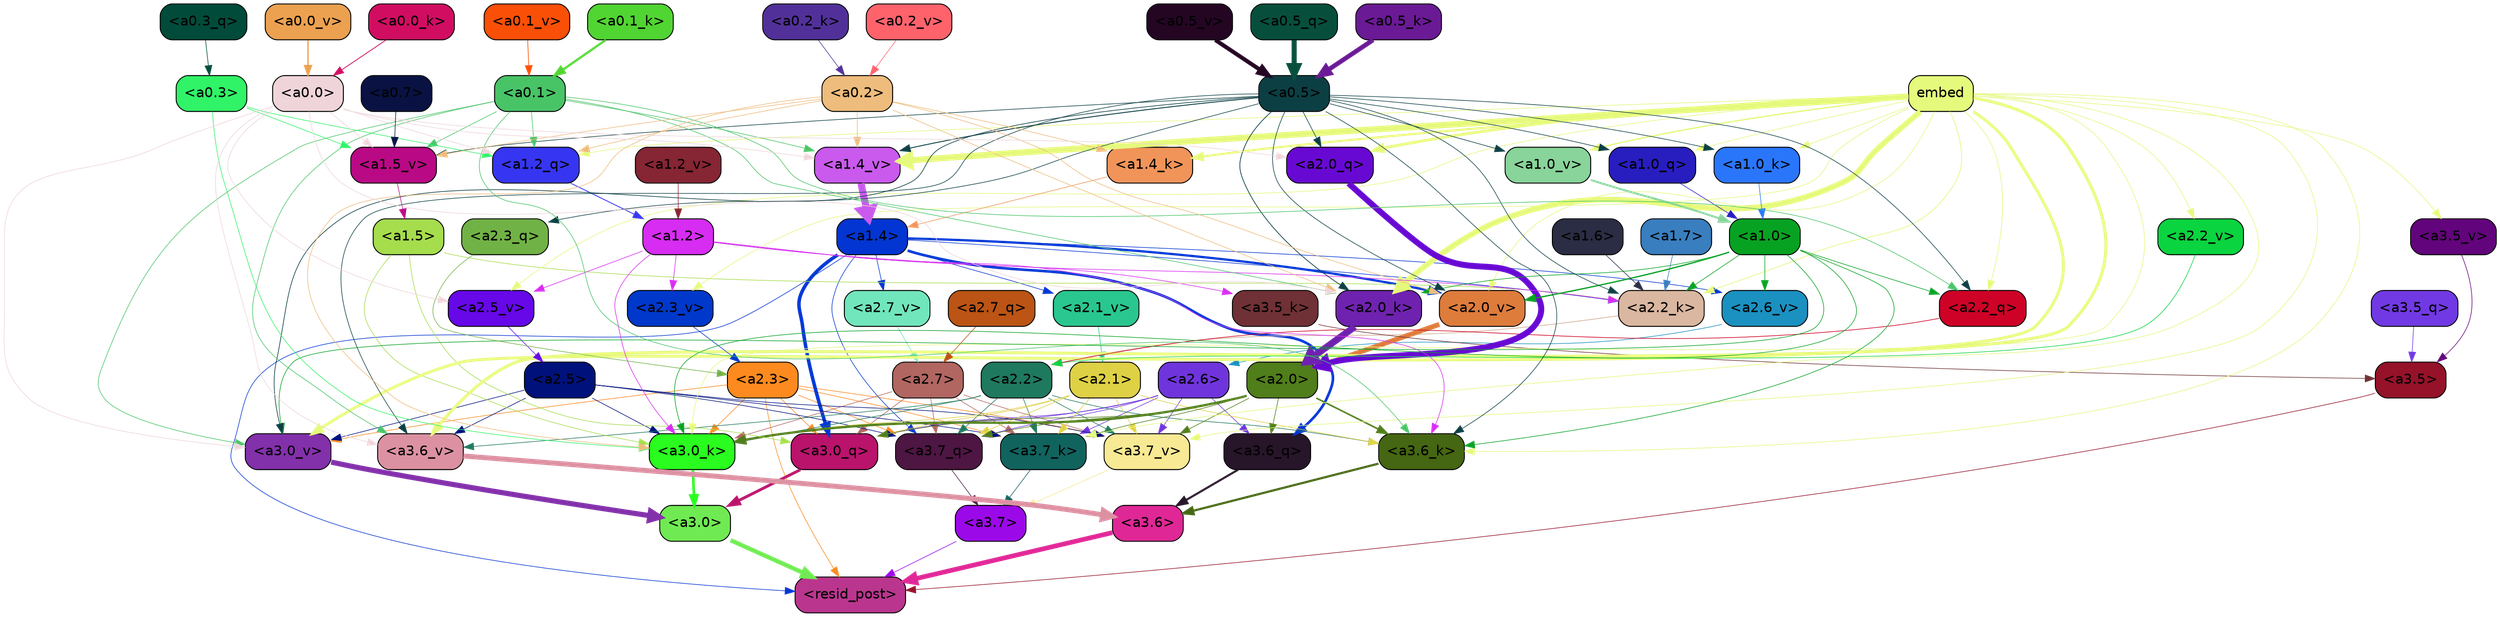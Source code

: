 strict digraph "" {
	graph [bgcolor=transparent,
		layout=dot,
		overlap=false,
		splines=true
	];
	"<a3.7>"	[color=black,
		fillcolor="#9c09e9",
		fontname=Helvetica,
		shape=box,
		style="filled, rounded"];
	"<resid_post>"	[color=black,
		fillcolor="#ba368e",
		fontname=Helvetica,
		shape=box,
		style="filled, rounded"];
	"<a3.7>" -> "<resid_post>"	[color="#9c09e9",
		penwidth=0.6];
	"<a3.6>"	[color=black,
		fillcolor="#e02796",
		fontname=Helvetica,
		shape=box,
		style="filled, rounded"];
	"<a3.6>" -> "<resid_post>"	[color="#e02796",
		penwidth=4.6696330308914185];
	"<a3.5>"	[color=black,
		fillcolor="#951229",
		fontname=Helvetica,
		shape=box,
		style="filled, rounded"];
	"<a3.5>" -> "<resid_post>"	[color="#951229",
		penwidth=0.6];
	"<a3.0>"	[color=black,
		fillcolor="#70ea52",
		fontname=Helvetica,
		shape=box,
		style="filled, rounded"];
	"<a3.0>" -> "<resid_post>"	[color="#70ea52",
		penwidth=4.282557368278503];
	"<a2.3>"	[color=black,
		fillcolor="#fc8a1f",
		fontname=Helvetica,
		shape=box,
		style="filled, rounded"];
	"<a2.3>" -> "<resid_post>"	[color="#fc8a1f",
		penwidth=0.6];
	"<a3.7_q>"	[color=black,
		fillcolor="#4e1643",
		fontname=Helvetica,
		shape=box,
		style="filled, rounded"];
	"<a2.3>" -> "<a3.7_q>"	[color="#fc8a1f",
		penwidth=0.6];
	"<a3.0_q>"	[color=black,
		fillcolor="#ba136c",
		fontname=Helvetica,
		shape=box,
		style="filled, rounded"];
	"<a2.3>" -> "<a3.0_q>"	[color="#fc8a1f",
		penwidth=0.6];
	"<a3.7_k>"	[color=black,
		fillcolor="#11635e",
		fontname=Helvetica,
		shape=box,
		style="filled, rounded"];
	"<a2.3>" -> "<a3.7_k>"	[color="#fc8a1f",
		penwidth=0.6];
	"<a3.0_k>"	[color=black,
		fillcolor="#29fc1e",
		fontname=Helvetica,
		shape=box,
		style="filled, rounded"];
	"<a2.3>" -> "<a3.0_k>"	[color="#fc8a1f",
		penwidth=0.6];
	"<a3.7_v>"	[color=black,
		fillcolor="#f8e994",
		fontname=Helvetica,
		shape=box,
		style="filled, rounded"];
	"<a2.3>" -> "<a3.7_v>"	[color="#fc8a1f",
		penwidth=0.6];
	"<a3.0_v>"	[color=black,
		fillcolor="#8330ab",
		fontname=Helvetica,
		shape=box,
		style="filled, rounded"];
	"<a2.3>" -> "<a3.0_v>"	[color="#fc8a1f",
		penwidth=0.6];
	"<a1.4>"	[color=black,
		fillcolor="#0335d2",
		fontname=Helvetica,
		shape=box,
		style="filled, rounded"];
	"<a1.4>" -> "<resid_post>"	[color="#0335d2",
		penwidth=0.6];
	"<a1.4>" -> "<a3.7_q>"	[color="#0335d2",
		penwidth=0.6];
	"<a3.6_q>"	[color=black,
		fillcolor="#271529",
		fontname=Helvetica,
		shape=box,
		style="filled, rounded"];
	"<a1.4>" -> "<a3.6_q>"	[color="#0335d2",
		penwidth=2.6073555648326874];
	"<a1.4>" -> "<a3.0_q>"	[color="#0335d2",
		penwidth=3.4971605762839317];
	"<a2.2_k>"	[color=black,
		fillcolor="#dab7a0",
		fontname=Helvetica,
		shape=box,
		style="filled, rounded"];
	"<a1.4>" -> "<a2.2_k>"	[color="#0335d2",
		penwidth=0.6];
	"<a2.7_v>"	[color=black,
		fillcolor="#71e6bc",
		fontname=Helvetica,
		shape=box,
		style="filled, rounded"];
	"<a1.4>" -> "<a2.7_v>"	[color="#0335d2",
		penwidth=0.6];
	"<a2.6_v>"	[color=black,
		fillcolor="#1b91c1",
		fontname=Helvetica,
		shape=box,
		style="filled, rounded"];
	"<a1.4>" -> "<a2.6_v>"	[color="#0335d2",
		penwidth=0.6];
	"<a2.1_v>"	[color=black,
		fillcolor="#29c78f",
		fontname=Helvetica,
		shape=box,
		style="filled, rounded"];
	"<a1.4>" -> "<a2.1_v>"	[color="#0335d2",
		penwidth=0.6];
	"<a2.0_v>"	[color=black,
		fillcolor="#de7c3c",
		fontname=Helvetica,
		shape=box,
		style="filled, rounded"];
	"<a1.4>" -> "<a2.0_v>"	[color="#0335d2",
		penwidth=2.268670678138733];
	"<a3.7_q>" -> "<a3.7>"	[color="#4e1643",
		penwidth=0.6];
	"<a3.6_q>" -> "<a3.6>"	[color="#271529",
		penwidth=2.03758105635643];
	"<a3.5_q>"	[color=black,
		fillcolor="#7139e3",
		fontname=Helvetica,
		shape=box,
		style="filled, rounded"];
	"<a3.5_q>" -> "<a3.5>"	[color="#7139e3",
		penwidth=0.6];
	"<a3.0_q>" -> "<a3.0>"	[color="#ba136c",
		penwidth=2.8638100624084473];
	"<a3.7_k>" -> "<a3.7>"	[color="#11635e",
		penwidth=0.6];
	"<a3.6_k>"	[color=black,
		fillcolor="#456612",
		fontname=Helvetica,
		shape=box,
		style="filled, rounded"];
	"<a3.6_k>" -> "<a3.6>"	[color="#456612",
		penwidth=2.174198240041733];
	"<a3.5_k>"	[color=black,
		fillcolor="#6f3135",
		fontname=Helvetica,
		shape=box,
		style="filled, rounded"];
	"<a3.5_k>" -> "<a3.5>"	[color="#6f3135",
		penwidth=0.6];
	"<a3.0_k>" -> "<a3.0>"	[color="#29fc1e",
		penwidth=2.6274144649505615];
	"<a3.7_v>" -> "<a3.7>"	[color="#f8e994",
		penwidth=0.6];
	"<a3.6_v>"	[color=black,
		fillcolor="#dc91a2",
		fontname=Helvetica,
		shape=box,
		style="filled, rounded"];
	"<a3.6_v>" -> "<a3.6>"	[color="#dc91a2",
		penwidth=5.002329230308533];
	"<a3.5_v>"	[color=black,
		fillcolor="#62047b",
		fontname=Helvetica,
		shape=box,
		style="filled, rounded"];
	"<a3.5_v>" -> "<a3.5>"	[color="#62047b",
		penwidth=0.6];
	"<a3.0_v>" -> "<a3.0>"	[color="#8330ab",
		penwidth=5.188832879066467];
	"<a2.7>"	[color=black,
		fillcolor="#b16661",
		fontname=Helvetica,
		shape=box,
		style="filled, rounded"];
	"<a2.7>" -> "<a3.7_q>"	[color="#b16661",
		penwidth=0.6];
	"<a2.7>" -> "<a3.0_q>"	[color="#b16661",
		penwidth=0.6];
	"<a2.7>" -> "<a3.7_k>"	[color="#b16661",
		penwidth=0.6];
	"<a2.7>" -> "<a3.0_k>"	[color="#b16661",
		penwidth=0.6];
	"<a2.7>" -> "<a3.7_v>"	[color="#b16661",
		penwidth=0.6];
	"<a2.6>"	[color=black,
		fillcolor="#7034dd",
		fontname=Helvetica,
		shape=box,
		style="filled, rounded"];
	"<a2.6>" -> "<a3.7_q>"	[color="#7034dd",
		penwidth=0.6];
	"<a2.6>" -> "<a3.6_q>"	[color="#7034dd",
		penwidth=0.6];
	"<a2.6>" -> "<a3.0_q>"	[color="#7034dd",
		penwidth=0.6];
	"<a2.6>" -> "<a3.7_k>"	[color="#7034dd",
		penwidth=0.6];
	"<a2.6>" -> "<a3.0_k>"	[color="#7034dd",
		penwidth=0.6];
	"<a2.6>" -> "<a3.7_v>"	[color="#7034dd",
		penwidth=0.6];
	"<a2.5>"	[color=black,
		fillcolor="#01117c",
		fontname=Helvetica,
		shape=box,
		style="filled, rounded"];
	"<a2.5>" -> "<a3.7_q>"	[color="#01117c",
		penwidth=0.6];
	"<a2.5>" -> "<a3.7_k>"	[color="#01117c",
		penwidth=0.6];
	"<a2.5>" -> "<a3.0_k>"	[color="#01117c",
		penwidth=0.6];
	"<a2.5>" -> "<a3.7_v>"	[color="#01117c",
		penwidth=0.6];
	"<a2.5>" -> "<a3.6_v>"	[color="#01117c",
		penwidth=0.6];
	"<a2.5>" -> "<a3.0_v>"	[color="#01117c",
		penwidth=0.6];
	"<a2.2>"	[color=black,
		fillcolor="#1f795f",
		fontname=Helvetica,
		shape=box,
		style="filled, rounded"];
	"<a2.2>" -> "<a3.7_q>"	[color="#1f795f",
		penwidth=0.6];
	"<a2.2>" -> "<a3.7_k>"	[color="#1f795f",
		penwidth=0.6];
	"<a2.2>" -> "<a3.6_k>"	[color="#1f795f",
		penwidth=0.6];
	"<a2.2>" -> "<a3.0_k>"	[color="#1f795f",
		penwidth=0.6];
	"<a2.2>" -> "<a3.7_v>"	[color="#1f795f",
		penwidth=0.6];
	"<a2.2>" -> "<a3.6_v>"	[color="#1f795f",
		penwidth=0.6];
	"<a2.1>"	[color=black,
		fillcolor="#dfd145",
		fontname=Helvetica,
		shape=box,
		style="filled, rounded"];
	"<a2.1>" -> "<a3.7_q>"	[color="#dfd145",
		penwidth=0.6];
	"<a2.1>" -> "<a3.0_q>"	[color="#dfd145",
		penwidth=0.6];
	"<a2.1>" -> "<a3.7_k>"	[color="#dfd145",
		penwidth=0.6];
	"<a2.1>" -> "<a3.6_k>"	[color="#dfd145",
		penwidth=0.6];
	"<a2.1>" -> "<a3.0_k>"	[color="#dfd145",
		penwidth=0.6];
	"<a2.1>" -> "<a3.7_v>"	[color="#dfd145",
		penwidth=0.6];
	"<a2.0>"	[color=black,
		fillcolor="#507e1a",
		fontname=Helvetica,
		shape=box,
		style="filled, rounded"];
	"<a2.0>" -> "<a3.7_q>"	[color="#507e1a",
		penwidth=0.6];
	"<a2.0>" -> "<a3.6_q>"	[color="#507e1a",
		penwidth=0.6];
	"<a2.0>" -> "<a3.0_q>"	[color="#507e1a",
		penwidth=0.6];
	"<a2.0>" -> "<a3.7_k>"	[color="#507e1a",
		penwidth=0.6];
	"<a2.0>" -> "<a3.6_k>"	[color="#507e1a",
		penwidth=1.5568191409111023];
	"<a2.0>" -> "<a3.0_k>"	[color="#507e1a",
		penwidth=2.270527422428131];
	"<a2.0>" -> "<a3.7_v>"	[color="#507e1a",
		penwidth=0.6];
	"<a1.5>"	[color=black,
		fillcolor="#a6dd4d",
		fontname=Helvetica,
		shape=box,
		style="filled, rounded"];
	"<a1.5>" -> "<a3.0_q>"	[color="#a6dd4d",
		penwidth=0.6];
	"<a1.5>" -> "<a3.0_k>"	[color="#a6dd4d",
		penwidth=0.6];
	"<a1.5>" -> "<a2.2_k>"	[color="#a6dd4d",
		penwidth=0.6];
	embed	[color=black,
		fillcolor="#e5f97c",
		fontname=Helvetica,
		shape=box,
		style="filled, rounded"];
	embed -> "<a3.7_k>"	[color="#e5f97c",
		penwidth=0.6];
	embed -> "<a3.6_k>"	[color="#e5f97c",
		penwidth=0.6];
	embed -> "<a3.0_k>"	[color="#e5f97c",
		penwidth=0.6];
	embed -> "<a3.7_v>"	[color="#e5f97c",
		penwidth=0.6];
	embed -> "<a3.6_v>"	[color="#e5f97c",
		penwidth=2.9588699340820312];
	embed -> "<a3.5_v>"	[color="#e5f97c",
		penwidth=0.6];
	embed -> "<a3.0_v>"	[color="#e5f97c",
		penwidth=2.8686431646347046];
	"<a2.2_q>"	[color=black,
		fillcolor="#ce0226",
		fontname=Helvetica,
		shape=box,
		style="filled, rounded"];
	embed -> "<a2.2_q>"	[color="#e5f97c",
		penwidth=0.6];
	"<a2.0_q>"	[color=black,
		fillcolor="#6809d3",
		fontname=Helvetica,
		shape=box,
		style="filled, rounded"];
	embed -> "<a2.0_q>"	[color="#e5f97c",
		penwidth=2.7617180347442627];
	embed -> "<a2.2_k>"	[color="#e5f97c",
		penwidth=0.67606520652771];
	"<a2.0_k>"	[color=black,
		fillcolor="#6f22af",
		fontname=Helvetica,
		shape=box,
		style="filled, rounded"];
	embed -> "<a2.0_k>"	[color="#e5f97c",
		penwidth=5.615107178688049];
	"<a2.5_v>"	[color=black,
		fillcolor="#6608e8",
		fontname=Helvetica,
		shape=box,
		style="filled, rounded"];
	embed -> "<a2.5_v>"	[color="#e5f97c",
		penwidth=0.6];
	"<a2.3_v>"	[color=black,
		fillcolor="#0038cb",
		fontname=Helvetica,
		shape=box,
		style="filled, rounded"];
	embed -> "<a2.3_v>"	[color="#e5f97c",
		penwidth=0.6];
	"<a2.2_v>"	[color=black,
		fillcolor="#0ad43f",
		fontname=Helvetica,
		shape=box,
		style="filled, rounded"];
	embed -> "<a2.2_v>"	[color="#e5f97c",
		penwidth=0.6];
	embed -> "<a2.0_v>"	[color="#e5f97c",
		penwidth=0.6];
	"<a1.2_q>"	[color=black,
		fillcolor="#3635f1",
		fontname=Helvetica,
		shape=box,
		style="filled, rounded"];
	embed -> "<a1.2_q>"	[color="#e5f97c",
		penwidth=0.6];
	"<a1.0_q>"	[color=black,
		fillcolor="#281dbf",
		fontname=Helvetica,
		shape=box,
		style="filled, rounded"];
	embed -> "<a1.0_q>"	[color="#e5f97c",
		penwidth=0.6];
	"<a1.4_k>"	[color=black,
		fillcolor="#f19459",
		fontname=Helvetica,
		shape=box,
		style="filled, rounded"];
	embed -> "<a1.4_k>"	[color="#e5f97c",
		penwidth=2.1468217372894287];
	"<a1.0_k>"	[color=black,
		fillcolor="#2a76fb",
		fontname=Helvetica,
		shape=box,
		style="filled, rounded"];
	embed -> "<a1.0_k>"	[color="#e5f97c",
		penwidth=0.6];
	"<a1.4_v>"	[color=black,
		fillcolor="#c95aed",
		fontname=Helvetica,
		shape=box,
		style="filled, rounded"];
	embed -> "<a1.4_v>"	[color="#e5f97c",
		penwidth=6.189999580383301];
	"<a1.0_v>"	[color=black,
		fillcolor="#88d49a",
		fontname=Helvetica,
		shape=box,
		style="filled, rounded"];
	embed -> "<a1.0_v>"	[color="#e5f97c",
		penwidth=1.3123979568481445];
	"<a1.2>"	[color=black,
		fillcolor="#d72cf2",
		fontname=Helvetica,
		shape=box,
		style="filled, rounded"];
	"<a1.2>" -> "<a3.6_k>"	[color="#d72cf2",
		penwidth=0.6];
	"<a1.2>" -> "<a3.5_k>"	[color="#d72cf2",
		penwidth=0.6];
	"<a1.2>" -> "<a3.0_k>"	[color="#d72cf2",
		penwidth=0.6];
	"<a1.2>" -> "<a2.2_k>"	[color="#d72cf2",
		penwidth=0.6];
	"<a1.2>" -> "<a2.5_v>"	[color="#d72cf2",
		penwidth=0.6];
	"<a1.2>" -> "<a2.3_v>"	[color="#d72cf2",
		penwidth=0.6];
	"<a1.0>"	[color=black,
		fillcolor="#08a223",
		fontname=Helvetica,
		shape=box,
		style="filled, rounded"];
	"<a1.0>" -> "<a3.6_k>"	[color="#08a223",
		penwidth=0.6];
	"<a1.0>" -> "<a3.0_k>"	[color="#08a223",
		penwidth=0.6];
	"<a1.0>" -> "<a3.0_v>"	[color="#08a223",
		penwidth=0.6];
	"<a1.0>" -> "<a2.2_q>"	[color="#08a223",
		penwidth=0.6];
	"<a1.0>" -> "<a2.2_k>"	[color="#08a223",
		penwidth=0.6];
	"<a1.0>" -> "<a2.0_k>"	[color="#08a223",
		penwidth=0.6];
	"<a1.0>" -> "<a2.6_v>"	[color="#08a223",
		penwidth=0.6];
	"<a1.0>" -> "<a2.0_v>"	[color="#08a223",
		penwidth=1.27996826171875];
	"<a0.5>"	[color=black,
		fillcolor="#0c3f44",
		fontname=Helvetica,
		shape=box,
		style="filled, rounded"];
	"<a0.5>" -> "<a3.6_k>"	[color="#0c3f44",
		penwidth=0.6];
	"<a0.5>" -> "<a3.6_v>"	[color="#0c3f44",
		penwidth=0.6];
	"<a0.5>" -> "<a3.0_v>"	[color="#0c3f44",
		penwidth=0.6421224474906921];
	"<a2.3_q>"	[color=black,
		fillcolor="#71b246",
		fontname=Helvetica,
		shape=box,
		style="filled, rounded"];
	"<a0.5>" -> "<a2.3_q>"	[color="#0c3f44",
		penwidth=0.6];
	"<a0.5>" -> "<a2.2_q>"	[color="#0c3f44",
		penwidth=0.6];
	"<a0.5>" -> "<a2.0_q>"	[color="#0c3f44",
		penwidth=0.6];
	"<a0.5>" -> "<a2.2_k>"	[color="#0c3f44",
		penwidth=0.6];
	"<a0.5>" -> "<a2.0_k>"	[color="#0c3f44",
		penwidth=0.7151575088500977];
	"<a0.5>" -> "<a2.0_v>"	[color="#0c3f44",
		penwidth=0.6];
	"<a0.5>" -> "<a1.0_q>"	[color="#0c3f44",
		penwidth=0.6];
	"<a0.5>" -> "<a1.0_k>"	[color="#0c3f44",
		penwidth=0.6];
	"<a1.5_v>"	[color=black,
		fillcolor="#ba0985",
		fontname=Helvetica,
		shape=box,
		style="filled, rounded"];
	"<a0.5>" -> "<a1.5_v>"	[color="#0c3f44",
		penwidth=0.6];
	"<a0.5>" -> "<a1.4_v>"	[color="#0c3f44",
		penwidth=0.8927993774414062];
	"<a0.5>" -> "<a1.0_v>"	[color="#0c3f44",
		penwidth=0.6];
	"<a0.1>"	[color=black,
		fillcolor="#48c467",
		fontname=Helvetica,
		shape=box,
		style="filled, rounded"];
	"<a0.1>" -> "<a3.6_k>"	[color="#48c467",
		penwidth=0.6];
	"<a0.1>" -> "<a3.6_v>"	[color="#48c467",
		penwidth=0.6];
	"<a0.1>" -> "<a3.0_v>"	[color="#48c467",
		penwidth=0.6];
	"<a0.1>" -> "<a2.2_q>"	[color="#48c467",
		penwidth=0.6];
	"<a0.1>" -> "<a2.0_k>"	[color="#48c467",
		penwidth=0.6];
	"<a0.1>" -> "<a1.2_q>"	[color="#48c467",
		penwidth=0.6];
	"<a0.1>" -> "<a1.5_v>"	[color="#48c467",
		penwidth=0.6];
	"<a0.1>" -> "<a1.4_v>"	[color="#48c467",
		penwidth=0.6];
	"<a0.3>"	[color=black,
		fillcolor="#30f367",
		fontname=Helvetica,
		shape=box,
		style="filled, rounded"];
	"<a0.3>" -> "<a3.0_k>"	[color="#30f367",
		penwidth=0.6];
	"<a0.3>" -> "<a1.2_q>"	[color="#30f367",
		penwidth=0.6];
	"<a0.3>" -> "<a1.5_v>"	[color="#30f367",
		penwidth=0.6];
	"<a0.2>"	[color=black,
		fillcolor="#eebc7c",
		fontname=Helvetica,
		shape=box,
		style="filled, rounded"];
	"<a0.2>" -> "<a3.0_k>"	[color="#eebc7c",
		penwidth=0.6];
	"<a0.2>" -> "<a2.0_k>"	[color="#eebc7c",
		penwidth=0.6];
	"<a0.2>" -> "<a2.0_v>"	[color="#eebc7c",
		penwidth=0.6];
	"<a0.2>" -> "<a1.2_q>"	[color="#eebc7c",
		penwidth=0.6];
	"<a0.2>" -> "<a1.4_k>"	[color="#eebc7c",
		penwidth=0.6];
	"<a0.2>" -> "<a1.5_v>"	[color="#eebc7c",
		penwidth=0.6];
	"<a0.2>" -> "<a1.4_v>"	[color="#eebc7c",
		penwidth=0.6];
	"<a0.0>"	[color=black,
		fillcolor="#efd5da",
		fontname=Helvetica,
		shape=box,
		style="filled, rounded"];
	"<a0.0>" -> "<a3.6_v>"	[color="#efd5da",
		penwidth=0.6];
	"<a0.0>" -> "<a3.0_v>"	[color="#efd5da",
		penwidth=0.6];
	"<a0.0>" -> "<a2.0_q>"	[color="#efd5da",
		penwidth=0.6];
	"<a0.0>" -> "<a2.0_k>"	[color="#efd5da",
		penwidth=0.6];
	"<a0.0>" -> "<a2.5_v>"	[color="#efd5da",
		penwidth=0.6];
	"<a0.0>" -> "<a1.2_q>"	[color="#efd5da",
		penwidth=0.6];
	"<a0.0>" -> "<a1.5_v>"	[color="#efd5da",
		penwidth=0.6];
	"<a0.0>" -> "<a1.4_v>"	[color="#efd5da",
		penwidth=0.6];
	"<a2.7_q>"	[color=black,
		fillcolor="#bb5414",
		fontname=Helvetica,
		shape=box,
		style="filled, rounded"];
	"<a2.7_q>" -> "<a2.7>"	[color="#bb5414",
		penwidth=0.6];
	"<a2.3_q>" -> "<a2.3>"	[color="#71b246",
		penwidth=0.6];
	"<a2.2_q>" -> "<a2.2>"	[color="#ce0226",
		penwidth=0.6340763568878174];
	"<a2.0_q>" -> "<a2.0>"	[color="#6809d3",
		penwidth=6.0160088539123535];
	"<a2.2_k>" -> "<a2.2>"	[color="#dab7a0",
		penwidth=0.7764816284179688];
	"<a2.0_k>" -> "<a2.0>"	[color="#6f22af",
		penwidth=6.773025274276733];
	"<a2.7_v>" -> "<a2.7>"	[color="#71e6bc",
		penwidth=0.6];
	"<a2.6_v>" -> "<a2.6>"	[color="#1b91c1",
		penwidth=0.6];
	"<a2.5_v>" -> "<a2.5>"	[color="#6608e8",
		penwidth=0.6];
	"<a2.3_v>" -> "<a2.3>"	[color="#0038cb",
		penwidth=0.6];
	"<a2.2_v>" -> "<a2.2>"	[color="#0ad43f",
		penwidth=0.6];
	"<a2.1_v>" -> "<a2.1>"	[color="#29c78f",
		penwidth=0.6];
	"<a2.0_v>" -> "<a2.0>"	[color="#de7c3c",
		penwidth=4.906715989112854];
	"<a1.7>"	[color=black,
		fillcolor="#397ebf",
		fontname=Helvetica,
		shape=box,
		style="filled, rounded"];
	"<a1.7>" -> "<a2.2_k>"	[color="#397ebf",
		penwidth=0.6];
	"<a1.6>"	[color=black,
		fillcolor="#2a2d43",
		fontname=Helvetica,
		shape=box,
		style="filled, rounded"];
	"<a1.6>" -> "<a2.2_k>"	[color="#2a2d43",
		penwidth=0.6];
	"<a1.2_q>" -> "<a1.2>"	[color="#3635f1",
		penwidth=0.836545467376709];
	"<a1.0_q>" -> "<a1.0>"	[color="#281dbf",
		penwidth=0.6];
	"<a1.4_k>" -> "<a1.4>"	[color="#f19459",
		penwidth=0.6];
	"<a1.0_k>" -> "<a1.0>"	[color="#2a76fb",
		penwidth=0.6];
	"<a1.5_v>" -> "<a1.5>"	[color="#ba0985",
		penwidth=0.6];
	"<a1.4_v>" -> "<a1.4>"	[color="#c95aed",
		penwidth=7.093163728713989];
	"<a1.2_v>"	[color=black,
		fillcolor="#862533",
		fontname=Helvetica,
		shape=box,
		style="filled, rounded"];
	"<a1.2_v>" -> "<a1.2>"	[color="#862533",
		penwidth=0.6];
	"<a1.0_v>" -> "<a1.0>"	[color="#88d49a",
		penwidth=1.9666723012924194];
	"<a0.7>"	[color=black,
		fillcolor="#091243",
		fontname=Helvetica,
		shape=box,
		style="filled, rounded"];
	"<a0.7>" -> "<a1.5_v>"	[color="#091243",
		penwidth=0.6];
	"<a0.5_q>"	[color=black,
		fillcolor="#074f3c",
		fontname=Helvetica,
		shape=box,
		style="filled, rounded"];
	"<a0.5_q>" -> "<a0.5>"	[color="#074f3c",
		penwidth=5.0559651255607605];
	"<a0.3_q>"	[color=black,
		fillcolor="#014b3a",
		fontname=Helvetica,
		shape=box,
		style="filled, rounded"];
	"<a0.3_q>" -> "<a0.3>"	[color="#014b3a",
		penwidth=0.6];
	"<a0.5_k>"	[color=black,
		fillcolor="#6a1a95",
		fontname=Helvetica,
		shape=box,
		style="filled, rounded"];
	"<a0.5_k>" -> "<a0.5>"	[color="#6a1a95",
		penwidth=4.577519536018372];
	"<a0.2_k>"	[color=black,
		fillcolor="#513199",
		fontname=Helvetica,
		shape=box,
		style="filled, rounded"];
	"<a0.2_k>" -> "<a0.2>"	[color="#513199",
		penwidth=0.6];
	"<a0.1_k>"	[color=black,
		fillcolor="#51d532",
		fontname=Helvetica,
		shape=box,
		style="filled, rounded"];
	"<a0.1_k>" -> "<a0.1>"	[color="#51d532",
		penwidth=2.2273199558258057];
	"<a0.0_k>"	[color=black,
		fillcolor="#d10d62",
		fontname=Helvetica,
		shape=box,
		style="filled, rounded"];
	"<a0.0_k>" -> "<a0.0>"	[color="#d10d62",
		penwidth=0.7703166007995605];
	"<a0.5_v>"	[color=black,
		fillcolor="#240623",
		fontname=Helvetica,
		shape=box,
		style="filled, rounded"];
	"<a0.5_v>" -> "<a0.5>"	[color="#240623",
		penwidth=4.062177300453186];
	"<a0.2_v>"	[color=black,
		fillcolor="#fe636c",
		fontname=Helvetica,
		shape=box,
		style="filled, rounded"];
	"<a0.2_v>" -> "<a0.2>"	[color="#fe636c",
		penwidth=0.6];
	"<a0.1_v>"	[color=black,
		fillcolor="#fa4f07",
		fontname=Helvetica,
		shape=box,
		style="filled, rounded"];
	"<a0.1_v>" -> "<a0.1>"	[color="#fa4f07",
		penwidth=0.654442310333252];
	"<a0.0_v>"	[color=black,
		fillcolor="#eba150",
		fontname=Helvetica,
		shape=box,
		style="filled, rounded"];
	"<a0.0_v>" -> "<a0.0>"	[color="#eba150",
		penwidth=1.307939052581787];
}
